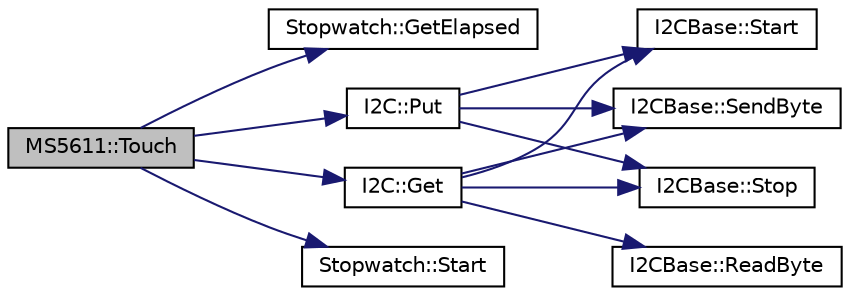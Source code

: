 digraph "MS5611::Touch"
{
  edge [fontname="Helvetica",fontsize="10",labelfontname="Helvetica",labelfontsize="10"];
  node [fontname="Helvetica",fontsize="10",shape=record];
  rankdir="LR";
  Node1 [label="MS5611::Touch",height=0.2,width=0.4,color="black", fillcolor="grey75", style="filled" fontcolor="black"];
  Node1 -> Node2 [color="midnightblue",fontsize="10",style="solid",fontname="Helvetica"];
  Node2 [label="Stopwatch::GetElapsed",height=0.2,width=0.4,color="black", fillcolor="white", style="filled",URL="$classStopwatch.html#a5ba74808ebc42b599504d6761fcceaa7",tooltip="Get current stopwatch time (when started)."];
  Node1 -> Node3 [color="midnightblue",fontsize="10",style="solid",fontname="Helvetica"];
  Node3 [label="I2C::Put",height=0.2,width=0.4,color="black", fillcolor="white", style="filled",URL="$classI2C.html#ac049214532a342b5732609eece614405",tooltip="Put a single byte with the following format:"];
  Node3 -> Node4 [color="midnightblue",fontsize="10",style="solid",fontname="Helvetica"];
  Node4 [label="I2CBase::Start",height=0.2,width=0.4,color="black", fillcolor="white", style="filled",URL="$classI2CBase.html#a16dc0177aab341a936f508e5e91406be",tooltip="Output a start condition on the I2C bus."];
  Node3 -> Node5 [color="midnightblue",fontsize="10",style="solid",fontname="Helvetica"];
  Node5 [label="I2CBase::SendByte",height=0.2,width=0.4,color="black", fillcolor="white", style="filled",URL="$classI2CBase.html#a7cdbdb037ac9b84275d5f0d04476b8ce",tooltip="Output a byte on the I2C bus."];
  Node3 -> Node6 [color="midnightblue",fontsize="10",style="solid",fontname="Helvetica"];
  Node6 [label="I2CBase::Stop",height=0.2,width=0.4,color="black", fillcolor="white", style="filled",URL="$classI2CBase.html#a0e0b9bc5b9a5a34fa78187e71f3731d1",tooltip="Output a stop condition on the I2C bus."];
  Node1 -> Node7 [color="midnightblue",fontsize="10",style="solid",fontname="Helvetica"];
  Node7 [label="I2C::Get",height=0.2,width=0.4,color="black", fillcolor="white", style="filled",URL="$classI2C.html#a9b348d058ba1576dee2664e022632106",tooltip="Get a single byte with the following format:"];
  Node7 -> Node4 [color="midnightblue",fontsize="10",style="solid",fontname="Helvetica"];
  Node7 -> Node5 [color="midnightblue",fontsize="10",style="solid",fontname="Helvetica"];
  Node7 -> Node8 [color="midnightblue",fontsize="10",style="solid",fontname="Helvetica"];
  Node8 [label="I2CBase::ReadByte",height=0.2,width=0.4,color="black", fillcolor="white", style="filled",URL="$classI2CBase.html#a7e6ce0d28db009c9d5ccda75ac669680",tooltip="Get a byte from the I2C bus."];
  Node7 -> Node6 [color="midnightblue",fontsize="10",style="solid",fontname="Helvetica"];
  Node1 -> Node9 [color="midnightblue",fontsize="10",style="solid",fontname="Helvetica"];
  Node9 [label="Stopwatch::Start",height=0.2,width=0.4,color="black", fillcolor="white", style="filled",URL="$classStopwatch.html#a63bb2ac4b01812050ff443f5379a7868",tooltip="Start timing."];
}

